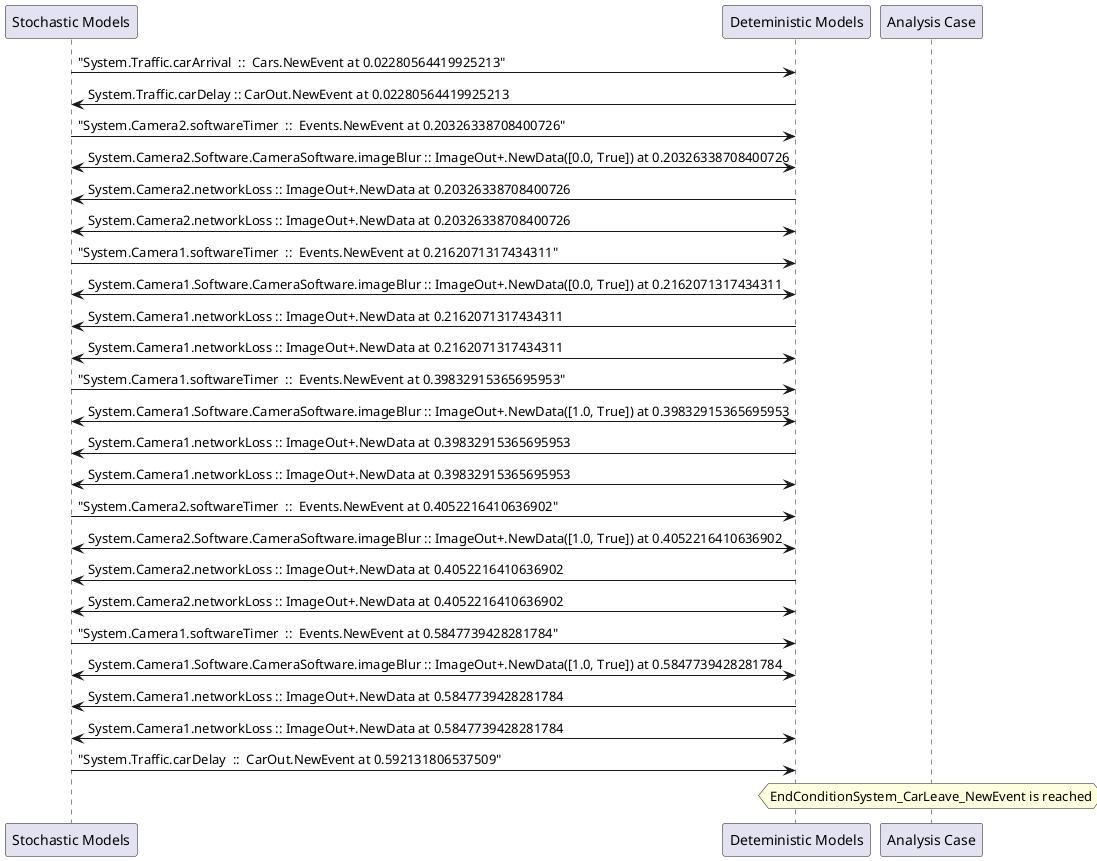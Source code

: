 
	@startuml
	participant "Stochastic Models" as stochmodel
	participant "Deteministic Models" as detmodel
	participant "Analysis Case" as analysis
	{20717_stop} stochmodel -> detmodel : "System.Traffic.carArrival  ::  Cars.NewEvent at 0.02280564419925213"
{20728_start} detmodel -> stochmodel : System.Traffic.carDelay :: CarOut.NewEvent at 0.02280564419925213
{20702_stop} stochmodel -> detmodel : "System.Camera2.softwareTimer  ::  Events.NewEvent at 0.20326338708400726"
detmodel <-> stochmodel : System.Camera2.Software.CameraSoftware.imageBlur :: ImageOut+.NewData([0.0, True]) at 0.20326338708400726
detmodel -> stochmodel : System.Camera2.networkLoss :: ImageOut+.NewData at 0.20326338708400726
detmodel <-> stochmodel : System.Camera2.networkLoss :: ImageOut+.NewData at 0.20326338708400726
{20686_stop} stochmodel -> detmodel : "System.Camera1.softwareTimer  ::  Events.NewEvent at 0.2162071317434311"
detmodel <-> stochmodel : System.Camera1.Software.CameraSoftware.imageBlur :: ImageOut+.NewData([0.0, True]) at 0.2162071317434311
detmodel -> stochmodel : System.Camera1.networkLoss :: ImageOut+.NewData at 0.2162071317434311
detmodel <-> stochmodel : System.Camera1.networkLoss :: ImageOut+.NewData at 0.2162071317434311
{20687_stop} stochmodel -> detmodel : "System.Camera1.softwareTimer  ::  Events.NewEvent at 0.39832915365695953"
detmodel <-> stochmodel : System.Camera1.Software.CameraSoftware.imageBlur :: ImageOut+.NewData([1.0, True]) at 0.39832915365695953
detmodel -> stochmodel : System.Camera1.networkLoss :: ImageOut+.NewData at 0.39832915365695953
detmodel <-> stochmodel : System.Camera1.networkLoss :: ImageOut+.NewData at 0.39832915365695953
{20703_stop} stochmodel -> detmodel : "System.Camera2.softwareTimer  ::  Events.NewEvent at 0.4052216410636902"
detmodel <-> stochmodel : System.Camera2.Software.CameraSoftware.imageBlur :: ImageOut+.NewData([1.0, True]) at 0.4052216410636902
detmodel -> stochmodel : System.Camera2.networkLoss :: ImageOut+.NewData at 0.4052216410636902
detmodel <-> stochmodel : System.Camera2.networkLoss :: ImageOut+.NewData at 0.4052216410636902
{20688_stop} stochmodel -> detmodel : "System.Camera1.softwareTimer  ::  Events.NewEvent at 0.5847739428281784"
detmodel <-> stochmodel : System.Camera1.Software.CameraSoftware.imageBlur :: ImageOut+.NewData([1.0, True]) at 0.5847739428281784
detmodel -> stochmodel : System.Camera1.networkLoss :: ImageOut+.NewData at 0.5847739428281784
detmodel <-> stochmodel : System.Camera1.networkLoss :: ImageOut+.NewData at 0.5847739428281784
{20728_stop} stochmodel -> detmodel : "System.Traffic.carDelay  ::  CarOut.NewEvent at 0.592131806537509"
{20728_start} <-> {20728_stop} : delay
hnote over analysis 
EndConditionSystem_CarLeave_NewEvent is reached
endnote
@enduml